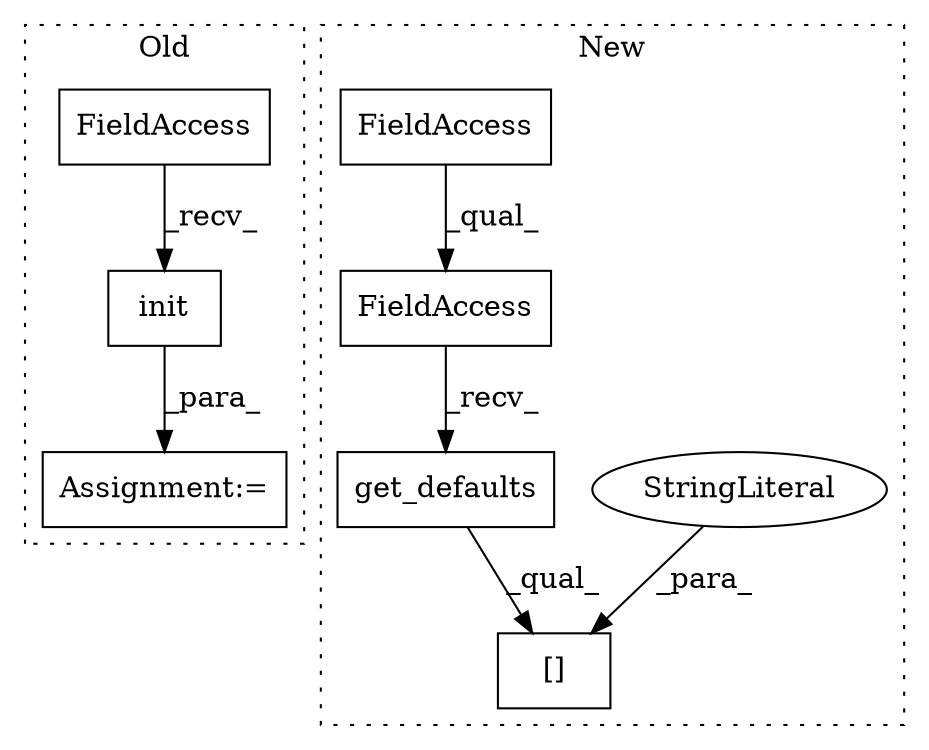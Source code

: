 digraph G {
subgraph cluster0 {
1 [label="init" a="32" s="2856,2892" l="5,1" shape="box"];
5 [label="FieldAccess" a="22" s="2842" l="13" shape="box"];
7 [label="Assignment:=" a="7" s="2841" l="1" shape="box"];
label = "Old";
style="dotted";
}
subgraph cluster1 {
2 [label="get_defaults" a="32" s="2964" l="14" shape="box"];
3 [label="[]" a="2" s="3544,3568" l="14,1" shape="box"];
4 [label="StringLiteral" a="45" s="3558" l="10" shape="ellipse"];
6 [label="FieldAccess" a="22" s="2943" l="20" shape="box"];
8 [label="FieldAccess" a="22" s="2943" l="14" shape="box"];
label = "New";
style="dotted";
}
1 -> 7 [label="_para_"];
2 -> 3 [label="_qual_"];
4 -> 3 [label="_para_"];
5 -> 1 [label="_recv_"];
6 -> 2 [label="_recv_"];
8 -> 6 [label="_qual_"];
}